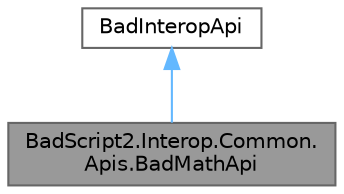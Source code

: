 digraph "BadScript2.Interop.Common.Apis.BadMathApi"
{
 // LATEX_PDF_SIZE
  bgcolor="transparent";
  edge [fontname=Helvetica,fontsize=10,labelfontname=Helvetica,labelfontsize=10];
  node [fontname=Helvetica,fontsize=10,shape=box,height=0.2,width=0.4];
  Node1 [id="Node000001",label="BadScript2.Interop.Common.\lApis.BadMathApi",height=0.2,width=0.4,color="gray40", fillcolor="grey60", style="filled", fontcolor="black",tooltip="Implements the \"Math\" API."];
  Node2 -> Node1 [id="edge1_Node000001_Node000002",dir="back",color="steelblue1",style="solid",tooltip=" "];
  Node2 [id="Node000002",label="BadInteropApi",height=0.2,width=0.4,color="gray40", fillcolor="white", style="filled",URL="$class_bad_script2_1_1_runtime_1_1_interop_1_1_bad_interop_api.html",tooltip="Implements an Interop API for the BS2 Language."];
}
